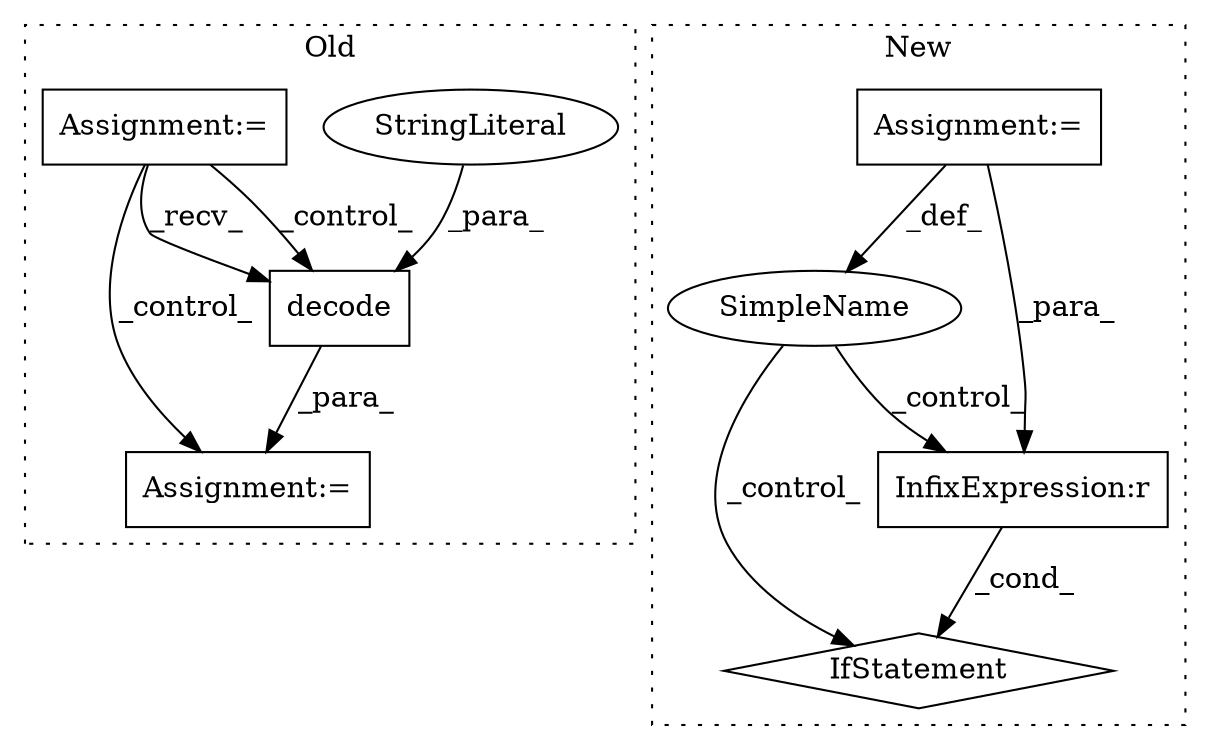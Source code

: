 digraph G {
subgraph cluster0 {
1 [label="decode" a="32" s="893,907" l="7,1" shape="box"];
3 [label="StringLiteral" a="45" s="900" l="7" shape="ellipse"];
4 [label="Assignment:=" a="7" s="868" l="1" shape="box"];
8 [label="Assignment:=" a="7" s="406" l="9" shape="box"];
label = "Old";
style="dotted";
}
subgraph cluster1 {
2 [label="IfStatement" a="25" s="590,656" l="4,2" shape="diamond"];
5 [label="Assignment:=" a="7" s="456,552" l="53,2" shape="box"];
6 [label="SimpleName" a="42" s="513" l="4" shape="ellipse"];
7 [label="InfixExpression:r" a="27" s="647" l="4" shape="box"];
label = "New";
style="dotted";
}
1 -> 4 [label="_para_"];
3 -> 1 [label="_para_"];
5 -> 6 [label="_def_"];
5 -> 7 [label="_para_"];
6 -> 2 [label="_control_"];
6 -> 7 [label="_control_"];
7 -> 2 [label="_cond_"];
8 -> 1 [label="_control_"];
8 -> 1 [label="_recv_"];
8 -> 4 [label="_control_"];
}